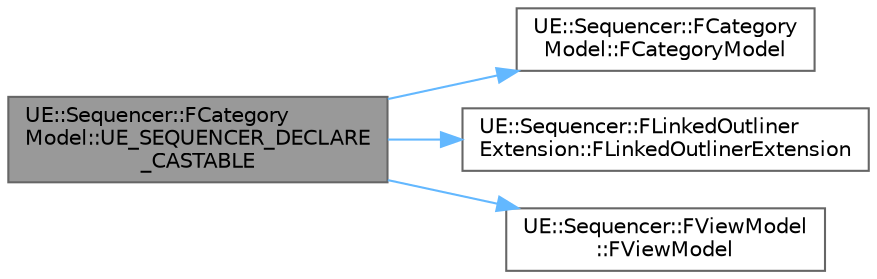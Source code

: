 digraph "UE::Sequencer::FCategoryModel::UE_SEQUENCER_DECLARE_CASTABLE"
{
 // INTERACTIVE_SVG=YES
 // LATEX_PDF_SIZE
  bgcolor="transparent";
  edge [fontname=Helvetica,fontsize=10,labelfontname=Helvetica,labelfontsize=10];
  node [fontname=Helvetica,fontsize=10,shape=box,height=0.2,width=0.4];
  rankdir="LR";
  Node1 [id="Node000001",label="UE::Sequencer::FCategory\lModel::UE_SEQUENCER_DECLARE\l_CASTABLE",height=0.2,width=0.4,color="gray40", fillcolor="grey60", style="filled", fontcolor="black",tooltip=" "];
  Node1 -> Node2 [id="edge1_Node000001_Node000002",color="steelblue1",style="solid",tooltip=" "];
  Node2 [id="Node000002",label="UE::Sequencer::FCategory\lModel::FCategoryModel",height=0.2,width=0.4,color="grey40", fillcolor="white", style="filled",URL="$d8/d28/classUE_1_1Sequencer_1_1FCategoryModel.html#a5bcd7138e3435ad41341a85c01f060d5",tooltip=" "];
  Node1 -> Node3 [id="edge2_Node000001_Node000003",color="steelblue1",style="solid",tooltip=" "];
  Node3 [id="Node000003",label="UE::Sequencer::FLinkedOutliner\lExtension::FLinkedOutlinerExtension",height=0.2,width=0.4,color="grey40", fillcolor="white", style="filled",URL="$d6/d12/classUE_1_1Sequencer_1_1FLinkedOutlinerExtension.html#a06478bbeba1267bc16d605600f6536e7",tooltip=" "];
  Node1 -> Node4 [id="edge3_Node000001_Node000004",color="steelblue1",style="solid",tooltip=" "];
  Node4 [id="Node000004",label="UE::Sequencer::FViewModel\l::FViewModel",height=0.2,width=0.4,color="grey40", fillcolor="white", style="filled",URL="$dc/d92/classUE_1_1Sequencer_1_1FViewModel.html#a56b7c7fc14a24a2912725280214ec50b",tooltip="Builds a new data model."];
}

